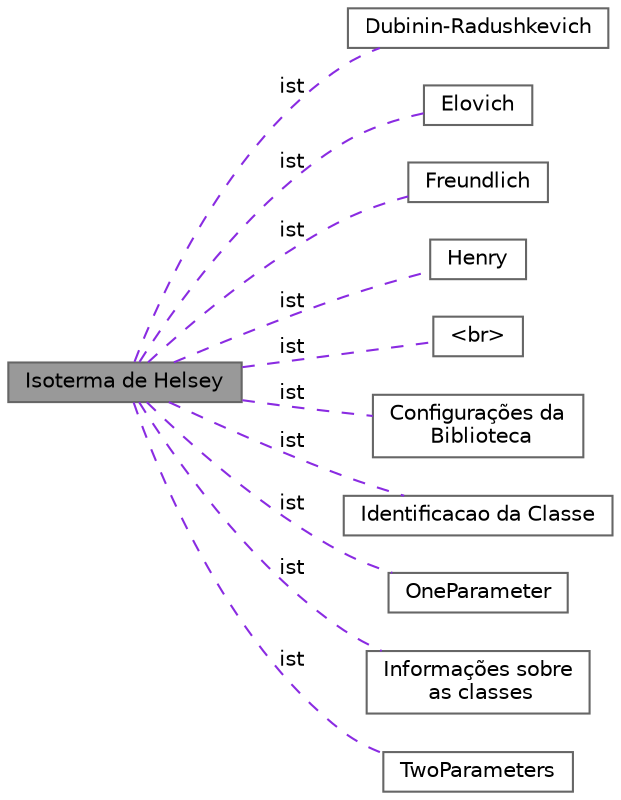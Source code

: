 digraph "Isoterma de Helsey"
{
 // LATEX_PDF_SIZE
  bgcolor="transparent";
  edge [fontname=Helvetica,fontsize=10,labelfontname=Helvetica,labelfontsize=10];
  node [fontname=Helvetica,fontsize=10,shape=box,height=0.2,width=0.4];
  rankdir=LR;
  Node5 [id="Node000005",label="Dubinin-Radushkevich",height=0.2,width=0.4,color="grey40", fillcolor="white", style="filled",URL="$group___dubinin_radushkevich.html",tooltip="Classe DubininRadushkevich contém as equações da isoterma de Dubinin-Radushkevich."];
  Node6 [id="Node000006",label="Elovich",height=0.2,width=0.4,color="grey40", fillcolor="white", style="filled",URL="$group___elovich.html",tooltip=" "];
  Node7 [id="Node000007",label="Freundlich",height=0.2,width=0.4,color="grey40", fillcolor="white", style="filled",URL="$group___freundlich.html",tooltip=" "];
  Node1 [id="Node000001",label="Isoterma de Helsey",height=0.2,width=0.4,color="gray40", fillcolor="grey60", style="filled", fontcolor="black",tooltip=" "];
  Node3 [id="Node000003",label="Henry",height=0.2,width=0.4,color="grey40", fillcolor="white", style="filled",URL="$group___henry.html",tooltip=" "];
  Node2 [id="Node000002",label="\<br\>",height=0.2,width=0.4,color="grey40", fillcolor="white", style="filled",URL="$group___isotherm.html",tooltip=" "];
  Node9 [id="Node000009",label="Configurações da\l Biblioteca",height=0.2,width=0.4,color="grey40", fillcolor="white", style="filled",URL="$group___isotherm_config.html",tooltip="Definições e variáveis de configuração utilizadas pela biblioteca Isotherm++."];
  Node10 [id="Node000010",label="Identificacao da Classe",height=0.2,width=0.4,color="grey40", fillcolor="white", style="filled",URL="$group___isotherm_i_d.html",tooltip=" "];
  Node4 [id="Node000004",label="OneParameter",height=0.2,width=0.4,color="grey40", fillcolor="white", style="filled",URL="$group___one_parameter.html",tooltip=" "];
  Node11 [id="Node000011",label="Informações sobre\l as classes",height=0.2,width=0.4,color="grey40", fillcolor="white", style="filled",URL="$group___source_info.html",tooltip=" "];
  Node8 [id="Node000008",label="TwoParameters",height=0.2,width=0.4,color="grey40", fillcolor="white", style="filled",URL="$group___two_parameters.html",tooltip=" "];
  Node1->Node2 [shape=plaintext, label="ist", color="blueviolet", dir="none", style="dashed"];
  Node1->Node3 [shape=plaintext, label="ist", color="blueviolet", dir="none", style="dashed"];
  Node1->Node4 [shape=plaintext, label="ist", color="blueviolet", dir="none", style="dashed"];
  Node1->Node5 [shape=plaintext, label="ist", color="blueviolet", dir="none", style="dashed"];
  Node1->Node6 [shape=plaintext, label="ist", color="blueviolet", dir="none", style="dashed"];
  Node1->Node7 [shape=plaintext, label="ist", color="blueviolet", dir="none", style="dashed"];
  Node1->Node8 [shape=plaintext, label="ist", color="blueviolet", dir="none", style="dashed"];
  Node1->Node9 [shape=plaintext, label="ist", color="blueviolet", dir="none", style="dashed"];
  Node1->Node10 [shape=plaintext, label="ist", color="blueviolet", dir="none", style="dashed"];
  Node1->Node11 [shape=plaintext, label="ist", color="blueviolet", dir="none", style="dashed"];
}
